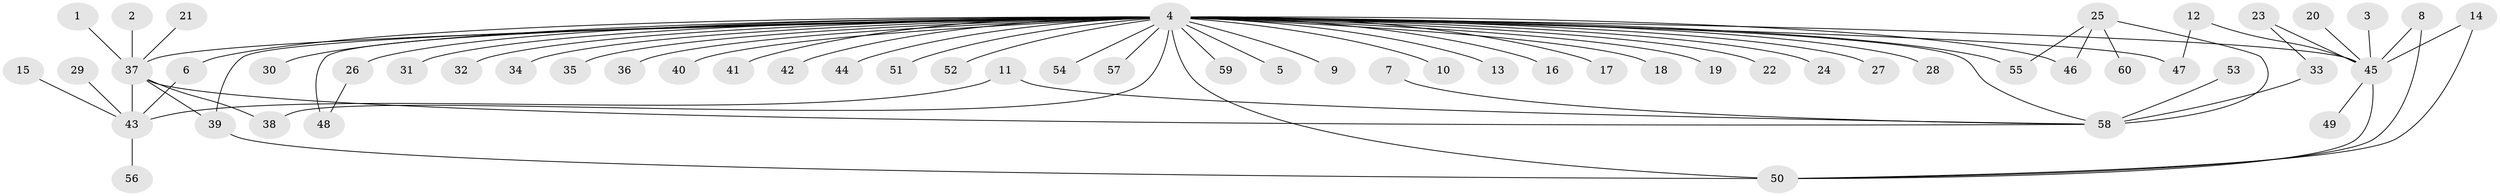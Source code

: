 // original degree distribution, {16: 0.008333333333333333, 30: 0.008333333333333333, 9: 0.016666666666666666, 3: 0.125, 1: 0.5583333333333333, 10: 0.008333333333333333, 4: 0.041666666666666664, 2: 0.20833333333333334, 6: 0.016666666666666666, 8: 0.008333333333333333}
// Generated by graph-tools (version 1.1) at 2025/26/03/09/25 03:26:02]
// undirected, 60 vertices, 73 edges
graph export_dot {
graph [start="1"]
  node [color=gray90,style=filled];
  1;
  2;
  3;
  4;
  5;
  6;
  7;
  8;
  9;
  10;
  11;
  12;
  13;
  14;
  15;
  16;
  17;
  18;
  19;
  20;
  21;
  22;
  23;
  24;
  25;
  26;
  27;
  28;
  29;
  30;
  31;
  32;
  33;
  34;
  35;
  36;
  37;
  38;
  39;
  40;
  41;
  42;
  43;
  44;
  45;
  46;
  47;
  48;
  49;
  50;
  51;
  52;
  53;
  54;
  55;
  56;
  57;
  58;
  59;
  60;
  1 -- 37 [weight=1.0];
  2 -- 37 [weight=1.0];
  3 -- 45 [weight=1.0];
  4 -- 5 [weight=1.0];
  4 -- 6 [weight=1.0];
  4 -- 9 [weight=1.0];
  4 -- 10 [weight=1.0];
  4 -- 13 [weight=1.0];
  4 -- 16 [weight=1.0];
  4 -- 17 [weight=1.0];
  4 -- 18 [weight=1.0];
  4 -- 19 [weight=1.0];
  4 -- 22 [weight=1.0];
  4 -- 24 [weight=1.0];
  4 -- 26 [weight=1.0];
  4 -- 27 [weight=2.0];
  4 -- 28 [weight=1.0];
  4 -- 30 [weight=1.0];
  4 -- 31 [weight=1.0];
  4 -- 32 [weight=1.0];
  4 -- 34 [weight=1.0];
  4 -- 35 [weight=1.0];
  4 -- 36 [weight=1.0];
  4 -- 37 [weight=1.0];
  4 -- 38 [weight=1.0];
  4 -- 39 [weight=1.0];
  4 -- 40 [weight=1.0];
  4 -- 41 [weight=1.0];
  4 -- 42 [weight=1.0];
  4 -- 44 [weight=1.0];
  4 -- 45 [weight=1.0];
  4 -- 46 [weight=1.0];
  4 -- 47 [weight=1.0];
  4 -- 48 [weight=2.0];
  4 -- 50 [weight=2.0];
  4 -- 51 [weight=1.0];
  4 -- 52 [weight=1.0];
  4 -- 54 [weight=1.0];
  4 -- 55 [weight=1.0];
  4 -- 57 [weight=1.0];
  4 -- 58 [weight=1.0];
  4 -- 59 [weight=1.0];
  6 -- 43 [weight=1.0];
  7 -- 58 [weight=1.0];
  8 -- 45 [weight=1.0];
  8 -- 50 [weight=1.0];
  11 -- 43 [weight=1.0];
  11 -- 58 [weight=1.0];
  12 -- 45 [weight=1.0];
  12 -- 47 [weight=1.0];
  14 -- 45 [weight=1.0];
  14 -- 50 [weight=1.0];
  15 -- 43 [weight=1.0];
  20 -- 45 [weight=1.0];
  21 -- 37 [weight=1.0];
  23 -- 33 [weight=1.0];
  23 -- 45 [weight=1.0];
  25 -- 46 [weight=1.0];
  25 -- 55 [weight=2.0];
  25 -- 58 [weight=2.0];
  25 -- 60 [weight=1.0];
  26 -- 48 [weight=1.0];
  29 -- 43 [weight=1.0];
  33 -- 58 [weight=1.0];
  37 -- 38 [weight=1.0];
  37 -- 39 [weight=1.0];
  37 -- 43 [weight=1.0];
  37 -- 58 [weight=1.0];
  39 -- 50 [weight=1.0];
  43 -- 56 [weight=1.0];
  45 -- 49 [weight=1.0];
  45 -- 50 [weight=1.0];
  53 -- 58 [weight=1.0];
}
